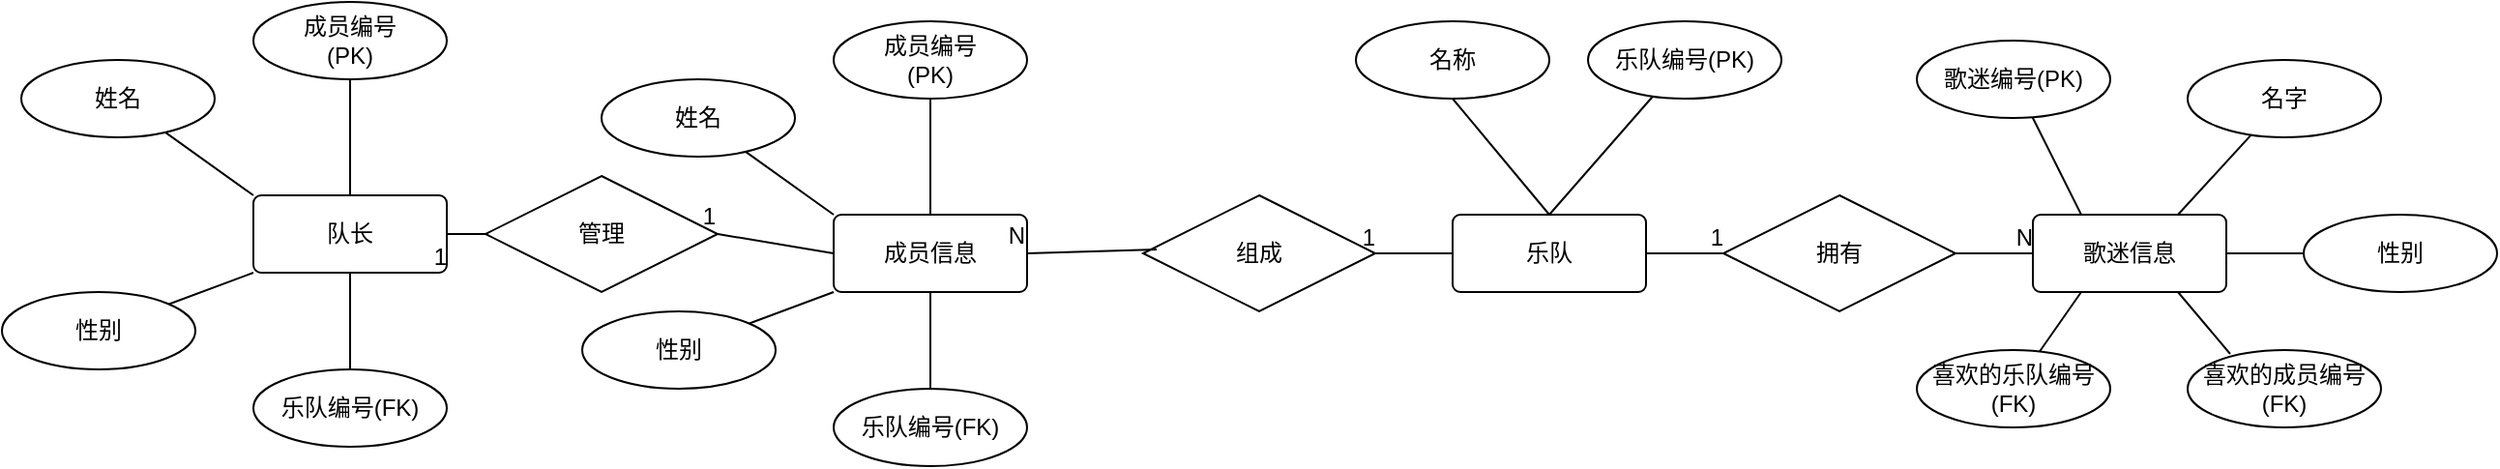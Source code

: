 <mxfile>
    <diagram id="w3rwaatrHkvb1xGoRdJH" name="第 1 页">
        <mxGraphModel dx="1972" dy="480" grid="1" gridSize="10" guides="1" tooltips="1" connect="1" arrows="1" fold="1" page="1" pageScale="1" pageWidth="900" pageHeight="1600" math="0" shadow="0">
            <root>
                <mxCell id="0"/>
                <mxCell id="1" parent="0"/>
                <mxCell id="2" value="乐队" style="rounded=1;arcSize=10;whiteSpace=wrap;html=1;align=center;" vertex="1" parent="1">
                    <mxGeometry x="220" y="190" width="100" height="40" as="geometry"/>
                </mxCell>
                <mxCell id="3" value="名称" style="ellipse;whiteSpace=wrap;html=1;align=center;" vertex="1" parent="1">
                    <mxGeometry x="170" y="90" width="100" height="40" as="geometry"/>
                </mxCell>
                <mxCell id="4" value="" style="endArrow=none;html=1;rounded=0;exitX=0.5;exitY=1;exitDx=0;exitDy=0;entryX=0.5;entryY=0;entryDx=0;entryDy=0;" edge="1" parent="1" source="3" target="2">
                    <mxGeometry relative="1" as="geometry">
                        <mxPoint x="120" y="250" as="sourcePoint"/>
                        <mxPoint x="280" y="250" as="targetPoint"/>
                    </mxGeometry>
                </mxCell>
                <mxCell id="6" value="" style="endArrow=none;html=1;rounded=0;exitX=0.5;exitY=0;exitDx=0;exitDy=0;" edge="1" parent="1" source="2" target="7">
                    <mxGeometry relative="1" as="geometry">
                        <mxPoint x="120" y="250" as="sourcePoint"/>
                        <mxPoint x="280" y="250" as="targetPoint"/>
                    </mxGeometry>
                </mxCell>
                <mxCell id="7" value="乐队编号(PK)" style="ellipse;whiteSpace=wrap;html=1;align=center;" vertex="1" parent="1">
                    <mxGeometry x="290" y="90" width="100" height="40" as="geometry"/>
                </mxCell>
                <mxCell id="8" value="" style="endArrow=none;html=1;rounded=0;exitX=0;exitY=0.5;exitDx=0;exitDy=0;" edge="1" parent="1" source="2" target="10">
                    <mxGeometry relative="1" as="geometry">
                        <mxPoint x="120" y="250" as="sourcePoint"/>
                        <mxPoint x="280" y="250" as="targetPoint"/>
                    </mxGeometry>
                </mxCell>
                <mxCell id="9" value="1" style="resizable=0;html=1;align=right;verticalAlign=bottom;" connectable="0" vertex="1" parent="8">
                    <mxGeometry x="1" relative="1" as="geometry"/>
                </mxCell>
                <mxCell id="10" value="组成" style="shape=rhombus;perimeter=rhombusPerimeter;whiteSpace=wrap;html=1;align=center;" vertex="1" parent="1">
                    <mxGeometry x="60" y="180" width="120" height="60" as="geometry"/>
                </mxCell>
                <mxCell id="15" value="成员信息" style="rounded=1;arcSize=10;whiteSpace=wrap;html=1;align=center;" vertex="1" parent="1">
                    <mxGeometry x="-100.001" y="189.997" width="100" height="40" as="geometry"/>
                </mxCell>
                <mxCell id="16" value="" style="endArrow=none;html=1;rounded=0;exitX=0.058;exitY=0.467;exitDx=0;exitDy=0;exitPerimeter=0;entryX=1;entryY=0.5;entryDx=0;entryDy=0;" edge="1" parent="1" source="10" target="15">
                    <mxGeometry relative="1" as="geometry">
                        <mxPoint x="-30" y="250" as="sourcePoint"/>
                        <mxPoint x="130" y="250" as="targetPoint"/>
                    </mxGeometry>
                </mxCell>
                <mxCell id="17" value="N" style="resizable=0;html=1;align=right;verticalAlign=bottom;" connectable="0" vertex="1" parent="16">
                    <mxGeometry x="1" relative="1" as="geometry"/>
                </mxCell>
                <mxCell id="18" value="" style="endArrow=none;html=1;rounded=0;exitX=0.5;exitY=0;exitDx=0;exitDy=0;" edge="1" parent="1" source="15" target="19">
                    <mxGeometry relative="1" as="geometry">
                        <mxPoint x="-30" y="250" as="sourcePoint"/>
                        <mxPoint x="-50" y="110" as="targetPoint"/>
                    </mxGeometry>
                </mxCell>
                <mxCell id="19" value="成员编号&lt;br&gt;(PK)" style="ellipse;whiteSpace=wrap;html=1;align=center;" vertex="1" parent="1">
                    <mxGeometry x="-100" y="90" width="100" height="40" as="geometry"/>
                </mxCell>
                <mxCell id="20" value="" style="endArrow=none;html=1;rounded=0;exitX=0;exitY=0;exitDx=0;exitDy=0;" edge="1" parent="1" source="15" target="21">
                    <mxGeometry relative="1" as="geometry">
                        <mxPoint x="-140" y="240" as="sourcePoint"/>
                        <mxPoint x="-180" y="140" as="targetPoint"/>
                    </mxGeometry>
                </mxCell>
                <mxCell id="21" value="姓名" style="ellipse;whiteSpace=wrap;html=1;align=center;" vertex="1" parent="1">
                    <mxGeometry x="-220" y="120" width="100" height="40" as="geometry"/>
                </mxCell>
                <mxCell id="22" value="" style="endArrow=none;html=1;rounded=0;exitX=0;exitY=1;exitDx=0;exitDy=0;" edge="1" parent="1" source="15" target="23">
                    <mxGeometry relative="1" as="geometry">
                        <mxPoint x="-140" y="240" as="sourcePoint"/>
                        <mxPoint x="-160" y="260" as="targetPoint"/>
                    </mxGeometry>
                </mxCell>
                <mxCell id="23" value="性别" style="ellipse;whiteSpace=wrap;html=1;align=center;" vertex="1" parent="1">
                    <mxGeometry x="-230" y="240" width="100" height="40" as="geometry"/>
                </mxCell>
                <mxCell id="24" value="" style="endArrow=none;html=1;rounded=0;exitX=0.5;exitY=1;exitDx=0;exitDy=0;" edge="1" parent="1" source="15" target="25">
                    <mxGeometry relative="1" as="geometry">
                        <mxPoint x="-140" y="240" as="sourcePoint"/>
                        <mxPoint x="-50" y="270" as="targetPoint"/>
                    </mxGeometry>
                </mxCell>
                <mxCell id="25" value="乐队编号(FK)" style="ellipse;whiteSpace=wrap;html=1;align=center;" vertex="1" parent="1">
                    <mxGeometry x="-100" y="280" width="100" height="40" as="geometry"/>
                </mxCell>
                <mxCell id="27" value="" style="endArrow=none;html=1;rounded=0;exitX=1;exitY=0.5;exitDx=0;exitDy=0;" edge="1" parent="1" source="2" target="29">
                    <mxGeometry relative="1" as="geometry">
                        <mxPoint x="260" y="240" as="sourcePoint"/>
                        <mxPoint x="420" y="210" as="targetPoint"/>
                    </mxGeometry>
                </mxCell>
                <mxCell id="28" value="1" style="resizable=0;html=1;align=right;verticalAlign=bottom;" connectable="0" vertex="1" parent="27">
                    <mxGeometry x="1" relative="1" as="geometry"/>
                </mxCell>
                <mxCell id="29" value="拥有" style="shape=rhombus;perimeter=rhombusPerimeter;whiteSpace=wrap;html=1;align=center;" vertex="1" parent="1">
                    <mxGeometry x="360" y="180" width="120" height="60" as="geometry"/>
                </mxCell>
                <mxCell id="30" value="" style="endArrow=none;html=1;rounded=0;exitX=1;exitY=0.5;exitDx=0;exitDy=0;" edge="1" parent="1" source="29" target="32">
                    <mxGeometry relative="1" as="geometry">
                        <mxPoint x="350" y="240" as="sourcePoint"/>
                        <mxPoint x="510" y="240" as="targetPoint"/>
                    </mxGeometry>
                </mxCell>
                <mxCell id="31" value="N" style="resizable=0;html=1;align=right;verticalAlign=bottom;" connectable="0" vertex="1" parent="30">
                    <mxGeometry x="1" relative="1" as="geometry"/>
                </mxCell>
                <mxCell id="32" value="歌迷信息" style="rounded=1;arcSize=10;whiteSpace=wrap;html=1;align=center;" vertex="1" parent="1">
                    <mxGeometry x="520" y="190" width="100" height="40" as="geometry"/>
                </mxCell>
                <mxCell id="33" value="" style="endArrow=none;html=1;rounded=0;exitX=0.25;exitY=0;exitDx=0;exitDy=0;" edge="1" parent="1" source="32" target="34">
                    <mxGeometry relative="1" as="geometry">
                        <mxPoint x="460" y="240" as="sourcePoint"/>
                        <mxPoint x="520" y="140" as="targetPoint"/>
                    </mxGeometry>
                </mxCell>
                <mxCell id="34" value="歌迷编号(PK)" style="ellipse;whiteSpace=wrap;html=1;align=center;" vertex="1" parent="1">
                    <mxGeometry x="460" y="100" width="100" height="40" as="geometry"/>
                </mxCell>
                <mxCell id="35" value="" style="endArrow=none;html=1;rounded=0;exitX=0.75;exitY=0;exitDx=0;exitDy=0;" edge="1" parent="1" source="32" target="36">
                    <mxGeometry relative="1" as="geometry">
                        <mxPoint x="460" y="240" as="sourcePoint"/>
                        <mxPoint x="610" y="140" as="targetPoint"/>
                    </mxGeometry>
                </mxCell>
                <mxCell id="36" value="名字" style="ellipse;whiteSpace=wrap;html=1;align=center;" vertex="1" parent="1">
                    <mxGeometry x="600" y="110" width="100" height="40" as="geometry"/>
                </mxCell>
                <mxCell id="37" value="" style="endArrow=none;html=1;rounded=0;exitX=1;exitY=0.5;exitDx=0;exitDy=0;" edge="1" parent="1" source="32" target="38">
                    <mxGeometry relative="1" as="geometry">
                        <mxPoint x="460" y="240" as="sourcePoint"/>
                        <mxPoint x="670" y="210" as="targetPoint"/>
                    </mxGeometry>
                </mxCell>
                <mxCell id="38" value="性别" style="ellipse;whiteSpace=wrap;html=1;align=center;" vertex="1" parent="1">
                    <mxGeometry x="660" y="190" width="100" height="40" as="geometry"/>
                </mxCell>
                <mxCell id="39" value="" style="endArrow=none;html=1;rounded=0;exitX=0.25;exitY=1;exitDx=0;exitDy=0;" edge="1" parent="1" source="32" target="40">
                    <mxGeometry relative="1" as="geometry">
                        <mxPoint x="460" y="240" as="sourcePoint"/>
                        <mxPoint x="500" y="260" as="targetPoint"/>
                    </mxGeometry>
                </mxCell>
                <mxCell id="40" value="喜欢的乐队编号(FK)" style="ellipse;whiteSpace=wrap;html=1;align=center;" vertex="1" parent="1">
                    <mxGeometry x="460" y="260" width="100" height="40" as="geometry"/>
                </mxCell>
                <mxCell id="41" value="" style="endArrow=none;html=1;rounded=0;entryX=0.75;entryY=1;entryDx=0;entryDy=0;exitX=0.22;exitY=0.05;exitDx=0;exitDy=0;exitPerimeter=0;" edge="1" parent="1" source="42" target="32">
                    <mxGeometry relative="1" as="geometry">
                        <mxPoint x="640" y="310" as="sourcePoint"/>
                        <mxPoint x="620" y="240" as="targetPoint"/>
                    </mxGeometry>
                </mxCell>
                <mxCell id="42" value="喜欢的成员编号(FK)" style="ellipse;whiteSpace=wrap;html=1;align=center;" vertex="1" parent="1">
                    <mxGeometry x="600" y="260" width="100" height="40" as="geometry"/>
                </mxCell>
                <mxCell id="qlWnJIeCkaWnz4uKEVyN-44" value="管理" style="shape=rhombus;perimeter=rhombusPerimeter;whiteSpace=wrap;html=1;align=center;" vertex="1" parent="1">
                    <mxGeometry x="-280" y="170" width="120" height="60" as="geometry"/>
                </mxCell>
                <mxCell id="qlWnJIeCkaWnz4uKEVyN-46" value="" style="endArrow=none;html=1;rounded=0;exitX=0;exitY=0.5;exitDx=0;exitDy=0;entryX=1;entryY=0.5;entryDx=0;entryDy=0;" edge="1" parent="1" source="qlWnJIeCkaWnz4uKEVyN-44" target="qlWnJIeCkaWnz4uKEVyN-85">
                    <mxGeometry relative="1" as="geometry">
                        <mxPoint x="50" y="230" as="sourcePoint"/>
                        <mxPoint x="210" y="230" as="targetPoint"/>
                    </mxGeometry>
                </mxCell>
                <mxCell id="qlWnJIeCkaWnz4uKEVyN-47" value="1" style="resizable=0;html=1;align=right;verticalAlign=bottom;" connectable="0" vertex="1" parent="qlWnJIeCkaWnz4uKEVyN-46">
                    <mxGeometry x="1" relative="1" as="geometry"/>
                </mxCell>
                <mxCell id="qlWnJIeCkaWnz4uKEVyN-48" value="" style="endArrow=none;html=1;rounded=0;entryX=1;entryY=0.5;entryDx=0;entryDy=0;exitX=0;exitY=0.5;exitDx=0;exitDy=0;" edge="1" parent="1" source="15" target="qlWnJIeCkaWnz4uKEVyN-44">
                    <mxGeometry relative="1" as="geometry">
                        <mxPoint x="-100" y="210" as="sourcePoint"/>
                        <mxPoint x="210" y="230" as="targetPoint"/>
                    </mxGeometry>
                </mxCell>
                <mxCell id="qlWnJIeCkaWnz4uKEVyN-49" value="1" style="resizable=0;html=1;align=right;verticalAlign=bottom;" connectable="0" vertex="1" parent="qlWnJIeCkaWnz4uKEVyN-48">
                    <mxGeometry x="1" relative="1" as="geometry"/>
                </mxCell>
                <mxCell id="qlWnJIeCkaWnz4uKEVyN-85" value="队长" style="rounded=1;arcSize=10;whiteSpace=wrap;html=1;align=center;" vertex="1" parent="1">
                    <mxGeometry x="-400.001" y="179.997" width="100" height="40" as="geometry"/>
                </mxCell>
                <mxCell id="qlWnJIeCkaWnz4uKEVyN-87" value="" style="endArrow=none;html=1;rounded=0;exitX=0.5;exitY=0;exitDx=0;exitDy=0;" edge="1" parent="1" source="qlWnJIeCkaWnz4uKEVyN-85" target="qlWnJIeCkaWnz4uKEVyN-88">
                    <mxGeometry relative="1" as="geometry">
                        <mxPoint x="-330" y="240" as="sourcePoint"/>
                        <mxPoint x="-350" y="100" as="targetPoint"/>
                    </mxGeometry>
                </mxCell>
                <mxCell id="qlWnJIeCkaWnz4uKEVyN-88" value="成员编号&lt;br&gt;(PK)" style="ellipse;whiteSpace=wrap;html=1;align=center;" vertex="1" parent="1">
                    <mxGeometry x="-400" y="80" width="100" height="40" as="geometry"/>
                </mxCell>
                <mxCell id="qlWnJIeCkaWnz4uKEVyN-89" value="" style="endArrow=none;html=1;rounded=0;exitX=0;exitY=0;exitDx=0;exitDy=0;" edge="1" parent="1" source="qlWnJIeCkaWnz4uKEVyN-85" target="qlWnJIeCkaWnz4uKEVyN-90">
                    <mxGeometry relative="1" as="geometry">
                        <mxPoint x="-440" y="230" as="sourcePoint"/>
                        <mxPoint x="-480" y="130" as="targetPoint"/>
                    </mxGeometry>
                </mxCell>
                <mxCell id="qlWnJIeCkaWnz4uKEVyN-90" value="姓名" style="ellipse;whiteSpace=wrap;html=1;align=center;" vertex="1" parent="1">
                    <mxGeometry x="-520" y="110" width="100" height="40" as="geometry"/>
                </mxCell>
                <mxCell id="qlWnJIeCkaWnz4uKEVyN-91" value="" style="endArrow=none;html=1;rounded=0;exitX=0;exitY=1;exitDx=0;exitDy=0;" edge="1" parent="1" source="qlWnJIeCkaWnz4uKEVyN-85" target="qlWnJIeCkaWnz4uKEVyN-92">
                    <mxGeometry relative="1" as="geometry">
                        <mxPoint x="-440" y="230" as="sourcePoint"/>
                        <mxPoint x="-460" y="250" as="targetPoint"/>
                    </mxGeometry>
                </mxCell>
                <mxCell id="qlWnJIeCkaWnz4uKEVyN-92" value="性别" style="ellipse;whiteSpace=wrap;html=1;align=center;" vertex="1" parent="1">
                    <mxGeometry x="-530" y="230" width="100" height="40" as="geometry"/>
                </mxCell>
                <mxCell id="qlWnJIeCkaWnz4uKEVyN-93" value="" style="endArrow=none;html=1;rounded=0;exitX=0.5;exitY=1;exitDx=0;exitDy=0;" edge="1" parent="1" source="qlWnJIeCkaWnz4uKEVyN-85" target="qlWnJIeCkaWnz4uKEVyN-94">
                    <mxGeometry relative="1" as="geometry">
                        <mxPoint x="-440" y="230" as="sourcePoint"/>
                        <mxPoint x="-350" y="260" as="targetPoint"/>
                    </mxGeometry>
                </mxCell>
                <mxCell id="qlWnJIeCkaWnz4uKEVyN-94" value="乐队编号(FK)" style="ellipse;whiteSpace=wrap;html=1;align=center;" vertex="1" parent="1">
                    <mxGeometry x="-400" y="270" width="100" height="40" as="geometry"/>
                </mxCell>
                <mxCell id="qlWnJIeCkaWnz4uKEVyN-95" value="1" style="resizable=0;html=1;align=right;verticalAlign=bottom;" connectable="0" vertex="1" parent="1">
                    <mxGeometry x="-299.92" y="220.064" as="geometry"/>
                </mxCell>
            </root>
        </mxGraphModel>
    </diagram>
    <diagram id="wGtKMXAPnV5oP38UYBZw" name="第 2 页">
        <mxGraphModel grid="1" page="1" gridSize="10" guides="1" tooltips="1" connect="1" arrows="1" fold="1" pageScale="1" pageWidth="900" pageHeight="1600" math="0" shadow="0">
            <root>
                <mxCell id="0"/>
                <mxCell id="1" parent="0"/>
                <mxCell id="1r6Eamk1EsDFpYJAhkW6-1" value="乐队" style="rounded=1;arcSize=10;whiteSpace=wrap;html=1;align=center;" vertex="1" parent="1">
                    <mxGeometry x="220" y="190" width="100" height="40" as="geometry"/>
                </mxCell>
                <mxCell id="1r6Eamk1EsDFpYJAhkW6-2" value="名称" style="ellipse;whiteSpace=wrap;html=1;align=center;" vertex="1" parent="1">
                    <mxGeometry x="170" y="90" width="100" height="40" as="geometry"/>
                </mxCell>
                <mxCell id="1r6Eamk1EsDFpYJAhkW6-3" value="" style="endArrow=none;html=1;rounded=0;exitX=0.5;exitY=1;exitDx=0;exitDy=0;entryX=0.5;entryY=0;entryDx=0;entryDy=0;" edge="1" parent="1" source="1r6Eamk1EsDFpYJAhkW6-2" target="1r6Eamk1EsDFpYJAhkW6-1">
                    <mxGeometry relative="1" as="geometry">
                        <mxPoint x="120" y="250" as="sourcePoint"/>
                        <mxPoint x="280" y="250" as="targetPoint"/>
                    </mxGeometry>
                </mxCell>
                <mxCell id="1r6Eamk1EsDFpYJAhkW6-4" value="" style="endArrow=none;html=1;rounded=0;exitX=0.5;exitY=0;exitDx=0;exitDy=0;" edge="1" parent="1" source="1r6Eamk1EsDFpYJAhkW6-1" target="1r6Eamk1EsDFpYJAhkW6-5">
                    <mxGeometry relative="1" as="geometry">
                        <mxPoint x="120" y="250" as="sourcePoint"/>
                        <mxPoint x="280" y="250" as="targetPoint"/>
                    </mxGeometry>
                </mxCell>
                <mxCell id="1r6Eamk1EsDFpYJAhkW6-5" value="乐队编号(PK)" style="ellipse;whiteSpace=wrap;html=1;align=center;" vertex="1" parent="1">
                    <mxGeometry x="290" y="90" width="100" height="40" as="geometry"/>
                </mxCell>
                <mxCell id="1r6Eamk1EsDFpYJAhkW6-6" value="" style="endArrow=none;html=1;rounded=0;exitX=0;exitY=0.5;exitDx=0;exitDy=0;" edge="1" parent="1" source="1r6Eamk1EsDFpYJAhkW6-1" target="1r6Eamk1EsDFpYJAhkW6-8">
                    <mxGeometry relative="1" as="geometry">
                        <mxPoint x="120" y="250" as="sourcePoint"/>
                        <mxPoint x="280" y="250" as="targetPoint"/>
                    </mxGeometry>
                </mxCell>
                <mxCell id="1r6Eamk1EsDFpYJAhkW6-7" value="1" style="resizable=0;html=1;align=right;verticalAlign=bottom;" connectable="0" vertex="1" parent="1r6Eamk1EsDFpYJAhkW6-6">
                    <mxGeometry x="1" relative="1" as="geometry"/>
                </mxCell>
                <mxCell id="1r6Eamk1EsDFpYJAhkW6-8" value="组成" style="shape=rhombus;perimeter=rhombusPerimeter;whiteSpace=wrap;html=1;align=center;" vertex="1" parent="1">
                    <mxGeometry x="60" y="180" width="120" height="60" as="geometry"/>
                </mxCell>
                <mxCell id="1r6Eamk1EsDFpYJAhkW6-9" value="成员信息" style="rounded=1;arcSize=10;whiteSpace=wrap;html=1;align=center;" vertex="1" parent="1">
                    <mxGeometry x="-100.001" y="189.997" width="100" height="40" as="geometry"/>
                </mxCell>
                <mxCell id="1r6Eamk1EsDFpYJAhkW6-10" value="" style="endArrow=none;html=1;rounded=0;exitX=0.058;exitY=0.467;exitDx=0;exitDy=0;exitPerimeter=0;entryX=1;entryY=0.5;entryDx=0;entryDy=0;" edge="1" parent="1" source="1r6Eamk1EsDFpYJAhkW6-8" target="1r6Eamk1EsDFpYJAhkW6-9">
                    <mxGeometry relative="1" as="geometry">
                        <mxPoint x="-30" y="250" as="sourcePoint"/>
                        <mxPoint x="130" y="250" as="targetPoint"/>
                    </mxGeometry>
                </mxCell>
                <mxCell id="1r6Eamk1EsDFpYJAhkW6-11" value="N" style="resizable=0;html=1;align=right;verticalAlign=bottom;" connectable="0" vertex="1" parent="1r6Eamk1EsDFpYJAhkW6-10">
                    <mxGeometry x="1" relative="1" as="geometry"/>
                </mxCell>
                <mxCell id="1r6Eamk1EsDFpYJAhkW6-12" value="" style="endArrow=none;html=1;rounded=0;exitX=0.5;exitY=0;exitDx=0;exitDy=0;" edge="1" parent="1" source="1r6Eamk1EsDFpYJAhkW6-9" target="1r6Eamk1EsDFpYJAhkW6-13">
                    <mxGeometry relative="1" as="geometry">
                        <mxPoint x="-30" y="250" as="sourcePoint"/>
                        <mxPoint x="-50" y="110" as="targetPoint"/>
                    </mxGeometry>
                </mxCell>
                <mxCell id="1r6Eamk1EsDFpYJAhkW6-13" value="成员编号&lt;br&gt;(PK)" style="ellipse;whiteSpace=wrap;html=1;align=center;" vertex="1" parent="1">
                    <mxGeometry x="-100" y="90" width="100" height="40" as="geometry"/>
                </mxCell>
                <mxCell id="1r6Eamk1EsDFpYJAhkW6-14" value="" style="endArrow=none;html=1;rounded=0;exitX=0;exitY=0;exitDx=0;exitDy=0;" edge="1" parent="1" source="1r6Eamk1EsDFpYJAhkW6-9" target="1r6Eamk1EsDFpYJAhkW6-15">
                    <mxGeometry relative="1" as="geometry">
                        <mxPoint x="-140" y="240" as="sourcePoint"/>
                        <mxPoint x="-180" y="140" as="targetPoint"/>
                    </mxGeometry>
                </mxCell>
                <mxCell id="1r6Eamk1EsDFpYJAhkW6-15" value="姓名" style="ellipse;whiteSpace=wrap;html=1;align=center;" vertex="1" parent="1">
                    <mxGeometry x="-220" y="120" width="100" height="40" as="geometry"/>
                </mxCell>
                <mxCell id="1r6Eamk1EsDFpYJAhkW6-16" value="" style="endArrow=none;html=1;rounded=0;exitX=0;exitY=1;exitDx=0;exitDy=0;" edge="1" parent="1" source="1r6Eamk1EsDFpYJAhkW6-9" target="1r6Eamk1EsDFpYJAhkW6-17">
                    <mxGeometry relative="1" as="geometry">
                        <mxPoint x="-140" y="240" as="sourcePoint"/>
                        <mxPoint x="-160" y="260" as="targetPoint"/>
                    </mxGeometry>
                </mxCell>
                <mxCell id="1r6Eamk1EsDFpYJAhkW6-17" value="性别" style="ellipse;whiteSpace=wrap;html=1;align=center;" vertex="1" parent="1">
                    <mxGeometry x="-230" y="240" width="100" height="40" as="geometry"/>
                </mxCell>
                <mxCell id="1r6Eamk1EsDFpYJAhkW6-18" value="" style="endArrow=none;html=1;rounded=0;exitX=1;exitY=1;exitDx=0;exitDy=0;" edge="1" parent="1" source="1r6Eamk1EsDFpYJAhkW6-9" target="1r6Eamk1EsDFpYJAhkW6-19">
                    <mxGeometry relative="1" as="geometry">
                        <mxPoint x="-140" y="240" as="sourcePoint"/>
                        <mxPoint x="-50" y="270" as="targetPoint"/>
                    </mxGeometry>
                </mxCell>
                <mxCell id="1r6Eamk1EsDFpYJAhkW6-19" value="乐队编号(FK)" style="ellipse;whiteSpace=wrap;html=1;align=center;" vertex="1" parent="1">
                    <mxGeometry y="270" width="100" height="40" as="geometry"/>
                </mxCell>
                <mxCell id="1r6Eamk1EsDFpYJAhkW6-20" value="" style="endArrow=none;html=1;rounded=0;exitX=1;exitY=0.5;exitDx=0;exitDy=0;" edge="1" parent="1" source="1r6Eamk1EsDFpYJAhkW6-1" target="1r6Eamk1EsDFpYJAhkW6-22">
                    <mxGeometry relative="1" as="geometry">
                        <mxPoint x="260" y="240" as="sourcePoint"/>
                        <mxPoint x="420" y="210" as="targetPoint"/>
                    </mxGeometry>
                </mxCell>
                <mxCell id="1r6Eamk1EsDFpYJAhkW6-21" value="1" style="resizable=0;html=1;align=right;verticalAlign=bottom;" connectable="0" vertex="1" parent="1r6Eamk1EsDFpYJAhkW6-20">
                    <mxGeometry x="1" relative="1" as="geometry"/>
                </mxCell>
                <mxCell id="1r6Eamk1EsDFpYJAhkW6-22" value="拥有" style="shape=rhombus;perimeter=rhombusPerimeter;whiteSpace=wrap;html=1;align=center;" vertex="1" parent="1">
                    <mxGeometry x="360" y="180" width="120" height="60" as="geometry"/>
                </mxCell>
                <mxCell id="1r6Eamk1EsDFpYJAhkW6-23" value="" style="endArrow=none;html=1;rounded=0;exitX=1;exitY=0.5;exitDx=0;exitDy=0;" edge="1" parent="1" source="1r6Eamk1EsDFpYJAhkW6-22" target="1r6Eamk1EsDFpYJAhkW6-25">
                    <mxGeometry relative="1" as="geometry">
                        <mxPoint x="350" y="240" as="sourcePoint"/>
                        <mxPoint x="510" y="240" as="targetPoint"/>
                    </mxGeometry>
                </mxCell>
                <mxCell id="1r6Eamk1EsDFpYJAhkW6-24" value="N" style="resizable=0;html=1;align=right;verticalAlign=bottom;" connectable="0" vertex="1" parent="1r6Eamk1EsDFpYJAhkW6-23">
                    <mxGeometry x="1" relative="1" as="geometry"/>
                </mxCell>
                <mxCell id="1r6Eamk1EsDFpYJAhkW6-25" value="歌迷信息" style="rounded=1;arcSize=10;whiteSpace=wrap;html=1;align=center;" vertex="1" parent="1">
                    <mxGeometry x="520" y="190" width="100" height="40" as="geometry"/>
                </mxCell>
                <mxCell id="1r6Eamk1EsDFpYJAhkW6-26" value="" style="endArrow=none;html=1;rounded=0;exitX=0.25;exitY=0;exitDx=0;exitDy=0;" edge="1" parent="1" source="1r6Eamk1EsDFpYJAhkW6-25" target="1r6Eamk1EsDFpYJAhkW6-27">
                    <mxGeometry relative="1" as="geometry">
                        <mxPoint x="460" y="240" as="sourcePoint"/>
                        <mxPoint x="520" y="140" as="targetPoint"/>
                    </mxGeometry>
                </mxCell>
                <mxCell id="1r6Eamk1EsDFpYJAhkW6-27" value="歌迷编号(PK)" style="ellipse;whiteSpace=wrap;html=1;align=center;" vertex="1" parent="1">
                    <mxGeometry x="460" y="100" width="100" height="40" as="geometry"/>
                </mxCell>
                <mxCell id="1r6Eamk1EsDFpYJAhkW6-28" value="" style="endArrow=none;html=1;rounded=0;exitX=0.75;exitY=0;exitDx=0;exitDy=0;" edge="1" parent="1" source="1r6Eamk1EsDFpYJAhkW6-25" target="1r6Eamk1EsDFpYJAhkW6-29">
                    <mxGeometry relative="1" as="geometry">
                        <mxPoint x="460" y="240" as="sourcePoint"/>
                        <mxPoint x="610" y="140" as="targetPoint"/>
                    </mxGeometry>
                </mxCell>
                <mxCell id="1r6Eamk1EsDFpYJAhkW6-29" value="名字" style="ellipse;whiteSpace=wrap;html=1;align=center;" vertex="1" parent="1">
                    <mxGeometry x="600" y="110" width="100" height="40" as="geometry"/>
                </mxCell>
                <mxCell id="1r6Eamk1EsDFpYJAhkW6-30" value="" style="endArrow=none;html=1;rounded=0;exitX=1;exitY=0.5;exitDx=0;exitDy=0;" edge="1" parent="1" source="1r6Eamk1EsDFpYJAhkW6-25" target="1r6Eamk1EsDFpYJAhkW6-31">
                    <mxGeometry relative="1" as="geometry">
                        <mxPoint x="460" y="240" as="sourcePoint"/>
                        <mxPoint x="670" y="210" as="targetPoint"/>
                    </mxGeometry>
                </mxCell>
                <mxCell id="1r6Eamk1EsDFpYJAhkW6-31" value="性别" style="ellipse;whiteSpace=wrap;html=1;align=center;" vertex="1" parent="1">
                    <mxGeometry x="660" y="190" width="100" height="40" as="geometry"/>
                </mxCell>
                <mxCell id="1r6Eamk1EsDFpYJAhkW6-32" value="" style="endArrow=none;html=1;rounded=0;exitX=0.25;exitY=1;exitDx=0;exitDy=0;" edge="1" parent="1" source="1r6Eamk1EsDFpYJAhkW6-25" target="1r6Eamk1EsDFpYJAhkW6-33">
                    <mxGeometry relative="1" as="geometry">
                        <mxPoint x="460" y="240" as="sourcePoint"/>
                        <mxPoint x="500" y="260" as="targetPoint"/>
                    </mxGeometry>
                </mxCell>
                <mxCell id="1r6Eamk1EsDFpYJAhkW6-33" value="喜欢的乐队编号(FK)" style="ellipse;whiteSpace=wrap;html=1;align=center;" vertex="1" parent="1">
                    <mxGeometry x="460" y="260" width="100" height="40" as="geometry"/>
                </mxCell>
                <mxCell id="1r6Eamk1EsDFpYJAhkW6-34" value="" style="endArrow=none;html=1;rounded=0;entryX=0.75;entryY=1;entryDx=0;entryDy=0;exitX=0.22;exitY=0.05;exitDx=0;exitDy=0;exitPerimeter=0;" edge="1" parent="1" source="1r6Eamk1EsDFpYJAhkW6-35" target="1r6Eamk1EsDFpYJAhkW6-25">
                    <mxGeometry relative="1" as="geometry">
                        <mxPoint x="640" y="310" as="sourcePoint"/>
                        <mxPoint x="620" y="240" as="targetPoint"/>
                    </mxGeometry>
                </mxCell>
                <mxCell id="1r6Eamk1EsDFpYJAhkW6-35" value="喜欢的成员编号(FK)" style="ellipse;whiteSpace=wrap;html=1;align=center;" vertex="1" parent="1">
                    <mxGeometry x="600" y="260" width="100" height="40" as="geometry"/>
                </mxCell>
                <mxCell id="1r6Eamk1EsDFpYJAhkW6-39" value="" style="endArrow=none;html=1;rounded=0;exitX=0.5;exitY=1;exitDx=0;exitDy=0;entryX=0.5;entryY=0;entryDx=0;entryDy=0;" edge="1" parent="1" source="1r6Eamk1EsDFpYJAhkW6-9" target="1r6Eamk1EsDFpYJAhkW6-42">
                    <mxGeometry relative="1" as="geometry">
                        <mxPoint x="230" y="250" as="sourcePoint"/>
                        <mxPoint x="275.385" y="262.308" as="targetPoint"/>
                    </mxGeometry>
                </mxCell>
                <mxCell id="1r6Eamk1EsDFpYJAhkW6-40" value="1" style="resizable=0;html=1;align=right;verticalAlign=bottom;" connectable="0" vertex="1" parent="1r6Eamk1EsDFpYJAhkW6-39">
                    <mxGeometry x="1" relative="1" as="geometry"/>
                </mxCell>
                <mxCell id="1r6Eamk1EsDFpYJAhkW6-42" value="记录" style="shape=rhombus;perimeter=rhombusPerimeter;whiteSpace=wrap;html=1;align=center;" vertex="1" parent="1">
                    <mxGeometry x="-110" y="290" width="120" height="60" as="geometry"/>
                </mxCell>
                <mxCell id="1r6Eamk1EsDFpYJAhkW6-44" value="" style="endArrow=none;html=1;rounded=0;exitX=0.5;exitY=1;exitDx=0;exitDy=0;" edge="1" parent="1" source="1r6Eamk1EsDFpYJAhkW6-42" target="1r6Eamk1EsDFpYJAhkW6-46">
                    <mxGeometry relative="1" as="geometry">
                        <mxPoint x="-80" y="350" as="sourcePoint"/>
                        <mxPoint x="80" y="350" as="targetPoint"/>
                    </mxGeometry>
                </mxCell>
                <mxCell id="1r6Eamk1EsDFpYJAhkW6-45" value="1" style="resizable=0;html=1;align=right;verticalAlign=bottom;" connectable="0" vertex="1" parent="1r6Eamk1EsDFpYJAhkW6-44">
                    <mxGeometry x="1" relative="1" as="geometry"/>
                </mxCell>
                <mxCell id="1r6Eamk1EsDFpYJAhkW6-46" value="工作记录" style="rounded=1;arcSize=10;whiteSpace=wrap;html=1;align=center;" vertex="1" parent="1">
                    <mxGeometry x="-100" y="390" width="100" height="40" as="geometry"/>
                </mxCell>
                <mxCell id="1r6Eamk1EsDFpYJAhkW6-47" value="" style="endArrow=none;html=1;rounded=0;exitX=0;exitY=0.5;exitDx=0;exitDy=0;" edge="1" parent="1" source="1r6Eamk1EsDFpYJAhkW6-46" target="1r6Eamk1EsDFpYJAhkW6-48">
                    <mxGeometry relative="1" as="geometry">
                        <mxPoint x="-80" y="450" as="sourcePoint"/>
                        <mxPoint x="80" y="450" as="targetPoint"/>
                    </mxGeometry>
                </mxCell>
                <mxCell id="1r6Eamk1EsDFpYJAhkW6-48" value="工作记录编号(PK)" style="ellipse;whiteSpace=wrap;html=1;align=center;" vertex="1" parent="1">
                    <mxGeometry x="-250" y="390" width="100" height="40" as="geometry"/>
                </mxCell>
                <mxCell id="1r6Eamk1EsDFpYJAhkW6-49" value="" style="endArrow=none;html=1;rounded=0;exitX=0;exitY=1;exitDx=0;exitDy=0;" edge="1" parent="1" source="1r6Eamk1EsDFpYJAhkW6-46" target="1r6Eamk1EsDFpYJAhkW6-50">
                    <mxGeometry relative="1" as="geometry">
                        <mxPoint x="-80" y="450" as="sourcePoint"/>
                        <mxPoint x="-170" y="490" as="targetPoint"/>
                    </mxGeometry>
                </mxCell>
                <mxCell id="1r6Eamk1EsDFpYJAhkW6-50" value="成员编号(FK)" style="ellipse;whiteSpace=wrap;html=1;align=center;" vertex="1" parent="1">
                    <mxGeometry x="-220" y="470" width="100" height="40" as="geometry"/>
                </mxCell>
                <mxCell id="1r6Eamk1EsDFpYJAhkW6-51" value="" style="endArrow=none;html=1;rounded=0;exitX=0.5;exitY=1;exitDx=0;exitDy=0;" edge="1" parent="1" source="1r6Eamk1EsDFpYJAhkW6-46" target="1r6Eamk1EsDFpYJAhkW6-52">
                    <mxGeometry relative="1" as="geometry">
                        <mxPoint x="-200" y="450" as="sourcePoint"/>
                        <mxPoint x="-50" y="500" as="targetPoint"/>
                    </mxGeometry>
                </mxCell>
                <mxCell id="1r6Eamk1EsDFpYJAhkW6-52" value="乐队编号(FK)" style="ellipse;whiteSpace=wrap;html=1;align=center;" vertex="1" parent="1">
                    <mxGeometry x="-100" y="500" width="100" height="40" as="geometry"/>
                </mxCell>
                <mxCell id="1r6Eamk1EsDFpYJAhkW6-53" value="" style="endArrow=none;html=1;rounded=0;exitX=1;exitY=1;exitDx=0;exitDy=0;" edge="1" parent="1" source="1r6Eamk1EsDFpYJAhkW6-46" target="1r6Eamk1EsDFpYJAhkW6-54">
                    <mxGeometry relative="1" as="geometry">
                        <mxPoint x="-50" y="450" as="sourcePoint"/>
                        <mxPoint x="60" y="490" as="targetPoint"/>
                    </mxGeometry>
                </mxCell>
                <mxCell id="1r6Eamk1EsDFpYJAhkW6-54" value="进入时间" style="ellipse;whiteSpace=wrap;html=1;align=center;" vertex="1" parent="1">
                    <mxGeometry x="10" y="470" width="100" height="40" as="geometry"/>
                </mxCell>
                <mxCell id="1r6Eamk1EsDFpYJAhkW6-55" value="" style="endArrow=none;html=1;rounded=0;exitX=1;exitY=0.5;exitDx=0;exitDy=0;" edge="1" parent="1" source="1r6Eamk1EsDFpYJAhkW6-46" target="1r6Eamk1EsDFpYJAhkW6-56">
                    <mxGeometry relative="1" as="geometry">
                        <mxPoint x="-50" y="450" as="sourcePoint"/>
                        <mxPoint x="110" y="450" as="targetPoint"/>
                    </mxGeometry>
                </mxCell>
                <mxCell id="1r6Eamk1EsDFpYJAhkW6-56" value="离开时间" style="ellipse;whiteSpace=wrap;html=1;align=center;" vertex="1" parent="1">
                    <mxGeometry x="50" y="390" width="100" height="40" as="geometry"/>
                </mxCell>
                <mxCell id="1r6Eamk1EsDFpYJAhkW6-57" value="" style="endArrow=none;html=1;rounded=0;exitX=0;exitY=0.5;exitDx=0;exitDy=0;" edge="1" parent="1" source="1r6Eamk1EsDFpYJAhkW6-9">
                    <mxGeometry relative="1" as="geometry">
                        <mxPoint x="-270" y="250" as="sourcePoint"/>
                        <mxPoint x="-150.004" y="209.998" as="targetPoint"/>
                    </mxGeometry>
                </mxCell>
                <mxCell id="1r6Eamk1EsDFpYJAhkW6-59" value="队长" style="ellipse;whiteSpace=wrap;html=1;align=center;" vertex="1" parent="1">
                    <mxGeometry x="-250" y="190" width="100" height="40" as="geometry"/>
                </mxCell>
            </root>
        </mxGraphModel>
    </diagram>
</mxfile>